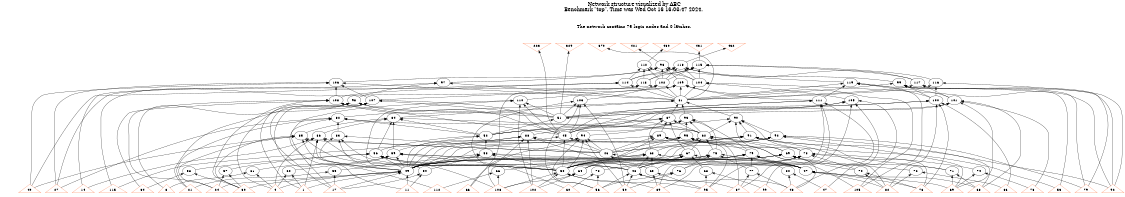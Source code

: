 # Network structure generated by ABC

digraph network {
size = "7.5,10";
center = true;
edge [dir = back];

{
  node [shape = plaintext];
  edge [style = invis];
  LevelTitle1 [label=""];
  LevelTitle2 [label=""];
  Level8 [label = ""];
  Level7 [label = ""];
  Level6 [label = ""];
  Level5 [label = ""];
  Level4 [label = ""];
  Level3 [label = ""];
  Level2 [label = ""];
  Level1 [label = ""];
  Level0 [label = ""];
  LevelTitle1 ->  LevelTitle2 ->  Level8 ->  Level7 ->  Level6 ->  Level5 ->  Level4 ->  Level3 ->  Level2 ->  Level1 ->  Level0;
}

{
  rank = same;
  LevelTitle1;
  title1 [shape=plaintext,
          fontsize=20,
          fontname = "Times-Roman",
          label="Network structure visualized by ABC\nBenchmark \"top\". Time was Wed Oct 16 16:03:47 2024. "
         ];
}

{
  rank = same;
  LevelTitle2;
  title2 [shape=plaintext,
          fontsize=18,
          fontname = "Times-Roman",
          label="The network contains 75 logic nodes and 0 latches.\n"
         ];
}

{
  rank = same;
  Level8;
  Node37 [label = "223", shape = invtriangle, color = coral, fillcolor = coral];
  Node38 [label = "329", shape = invtriangle, color = coral, fillcolor = coral];
  Node39 [label = "370", shape = invtriangle, color = coral, fillcolor = coral];
  Node40 [label = "421", shape = invtriangle, color = coral, fillcolor = coral];
  Node41 [label = "430", shape = invtriangle, color = coral, fillcolor = coral];
  Node42 [label = "431", shape = invtriangle, color = coral, fillcolor = coral];
  Node43 [label = "432", shape = invtriangle, color = coral, fillcolor = coral];
}

{
  rank = same;
  Level7;
  Node96 [label = "96\n", shape = ellipse];
  Node112 [label = "112\n", shape = ellipse];
  Node115 [label = "115\n", shape = ellipse];
  Node118 [label = "118\n", shape = ellipse];
}

{
  rank = same;
  Level6;
  Node97 [label = "97\n", shape = ellipse];
  Node99 [label = "99\n", shape = ellipse];
  Node102 [label = "102\n", shape = ellipse];
  Node104 [label = "104\n", shape = ellipse];
  Node106 [label = "106\n", shape = ellipse];
  Node109 [label = "109\n", shape = ellipse];
  Node113 [label = "113\n", shape = ellipse];
  Node114 [label = "114\n", shape = ellipse];
  Node116 [label = "116\n", shape = ellipse];
  Node117 [label = "117\n", shape = ellipse];
  Node119 [label = "119\n", shape = ellipse];
}

{
  rank = same;
  Level5;
  Node81 [label = "81\n", shape = ellipse];
  Node98 [label = "98\n", shape = ellipse];
  Node100 [label = "100\n", shape = ellipse];
  Node101 [label = "101\n", shape = ellipse];
  Node103 [label = "103\n", shape = ellipse];
  Node105 [label = "105\n", shape = ellipse];
  Node107 [label = "107\n", shape = ellipse];
  Node108 [label = "108\n", shape = ellipse];
  Node110 [label = "110\n", shape = ellipse];
  Node111 [label = "111\n", shape = ellipse];
}

{
  rank = same;
  Level4;
  Node51 [label = "51\n", shape = ellipse];
  Node82 [label = "82\n", shape = ellipse];
  Node84 [label = "84\n", shape = ellipse];
  Node87 [label = "87\n", shape = ellipse];
  Node90 [label = "90\n", shape = ellipse];
  Node93 [label = "93\n", shape = ellipse];
}

{
  rank = same;
  Level3;
  Node45 [label = "45\n", shape = ellipse];
  Node52 [label = "52\n", shape = ellipse];
  Node62 [label = "62\n", shape = ellipse];
  Node83 [label = "83\n", shape = ellipse];
  Node85 [label = "85\n", shape = ellipse];
  Node86 [label = "86\n", shape = ellipse];
  Node88 [label = "88\n", shape = ellipse];
  Node89 [label = "89\n", shape = ellipse];
  Node91 [label = "91\n", shape = ellipse];
  Node92 [label = "92\n", shape = ellipse];
  Node94 [label = "94\n", shape = ellipse];
  Node95 [label = "95\n", shape = ellipse];
}

{
  rank = same;
  Level2;
  Node46 [label = "46\n", shape = ellipse];
  Node53 [label = "53\n", shape = ellipse];
  Node56 [label = "56\n", shape = ellipse];
  Node59 [label = "59\n", shape = ellipse];
  Node63 [label = "63\n", shape = ellipse];
  Node67 [label = "67\n", shape = ellipse];
  Node69 [label = "69\n", shape = ellipse];
  Node73 [label = "73\n", shape = ellipse];
  Node75 [label = "75\n", shape = ellipse];
  Node79 [label = "79\n", shape = ellipse];
}

{
  rank = same;
  Level1;
  Node47 [label = "47\n", shape = ellipse];
  Node48 [label = "48\n", shape = ellipse];
  Node49 [label = "49\n", shape = ellipse];
  Node50 [label = "50\n", shape = ellipse];
  Node54 [label = "54\n", shape = ellipse];
  Node55 [label = "55\n", shape = ellipse];
  Node57 [label = "57\n", shape = ellipse];
  Node58 [label = "58\n", shape = ellipse];
  Node60 [label = "60\n", shape = ellipse];
  Node61 [label = "61\n", shape = ellipse];
  Node64 [label = "64\n", shape = ellipse];
  Node65 [label = "65\n", shape = ellipse];
  Node66 [label = "66\n", shape = ellipse];
  Node68 [label = "68\n", shape = ellipse];
  Node70 [label = "70\n", shape = ellipse];
  Node71 [label = "71\n", shape = ellipse];
  Node72 [label = "72\n", shape = ellipse];
  Node74 [label = "74\n", shape = ellipse];
  Node76 [label = "76\n", shape = ellipse];
  Node77 [label = "77\n", shape = ellipse];
  Node78 [label = "78\n", shape = ellipse];
  Node80 [label = "80\n", shape = ellipse];
}

{
  rank = same;
  Level0;
  Node1 [label = "1", shape = triangle, color = coral, fillcolor = coral];
  Node2 [label = "4", shape = triangle, color = coral, fillcolor = coral];
  Node3 [label = "8", shape = triangle, color = coral, fillcolor = coral];
  Node4 [label = "11", shape = triangle, color = coral, fillcolor = coral];
  Node5 [label = "14", shape = triangle, color = coral, fillcolor = coral];
  Node6 [label = "17", shape = triangle, color = coral, fillcolor = coral];
  Node7 [label = "21", shape = triangle, color = coral, fillcolor = coral];
  Node8 [label = "24", shape = triangle, color = coral, fillcolor = coral];
  Node9 [label = "27", shape = triangle, color = coral, fillcolor = coral];
  Node10 [label = "30", shape = triangle, color = coral, fillcolor = coral];
  Node11 [label = "34", shape = triangle, color = coral, fillcolor = coral];
  Node12 [label = "37", shape = triangle, color = coral, fillcolor = coral];
  Node13 [label = "40", shape = triangle, color = coral, fillcolor = coral];
  Node14 [label = "43", shape = triangle, color = coral, fillcolor = coral];
  Node15 [label = "47", shape = triangle, color = coral, fillcolor = coral];
  Node16 [label = "50", shape = triangle, color = coral, fillcolor = coral];
  Node17 [label = "53", shape = triangle, color = coral, fillcolor = coral];
  Node18 [label = "56", shape = triangle, color = coral, fillcolor = coral];
  Node19 [label = "60", shape = triangle, color = coral, fillcolor = coral];
  Node20 [label = "63", shape = triangle, color = coral, fillcolor = coral];
  Node21 [label = "66", shape = triangle, color = coral, fillcolor = coral];
  Node22 [label = "69", shape = triangle, color = coral, fillcolor = coral];
  Node23 [label = "73", shape = triangle, color = coral, fillcolor = coral];
  Node24 [label = "76", shape = triangle, color = coral, fillcolor = coral];
  Node25 [label = "79", shape = triangle, color = coral, fillcolor = coral];
  Node26 [label = "82", shape = triangle, color = coral, fillcolor = coral];
  Node27 [label = "86", shape = triangle, color = coral, fillcolor = coral];
  Node28 [label = "89", shape = triangle, color = coral, fillcolor = coral];
  Node29 [label = "92", shape = triangle, color = coral, fillcolor = coral];
  Node30 [label = "95", shape = triangle, color = coral, fillcolor = coral];
  Node31 [label = "99", shape = triangle, color = coral, fillcolor = coral];
  Node32 [label = "102", shape = triangle, color = coral, fillcolor = coral];
  Node33 [label = "105", shape = triangle, color = coral, fillcolor = coral];
  Node34 [label = "108", shape = triangle, color = coral, fillcolor = coral];
  Node35 [label = "112", shape = triangle, color = coral, fillcolor = coral];
  Node36 [label = "115", shape = triangle, color = coral, fillcolor = coral];
}

title1 -> title2 [style = invis];
title2 -> Node37 [style = invis];
title2 -> Node38 [style = invis];
title2 -> Node39 [style = invis];
title2 -> Node40 [style = invis];
title2 -> Node41 [style = invis];
title2 -> Node42 [style = invis];
title2 -> Node43 [style = invis];
Node37 -> Node38 [style = invis];
Node38 -> Node39 [style = invis];
Node39 -> Node40 [style = invis];
Node40 -> Node41 [style = invis];
Node41 -> Node42 [style = invis];
Node42 -> Node43 [style = invis];
Node37 -> Node45 [style = solid];
Node38 -> Node51 [style = solid];
Node39 -> Node81 [style = solid];
Node40 -> Node96 [style = solid];
Node41 -> Node112 [style = solid];
Node42 -> Node115 [style = solid];
Node43 -> Node118 [style = solid];
Node45 -> Node46 [style = solid];
Node45 -> Node49 [style = solid];
Node45 -> Node50 [style = solid];
Node46 -> Node47 [style = solid];
Node46 -> Node48 [style = solid];
Node47 -> Node20 [style = solid];
Node47 -> Node22 [style = solid];
Node47 -> Node24 [style = solid];
Node47 -> Node26 [style = solid];
Node48 -> Node12 [style = solid];
Node48 -> Node14 [style = solid];
Node48 -> Node16 [style = solid];
Node48 -> Node18 [style = solid];
Node49 -> Node1 [style = solid];
Node49 -> Node2 [style = solid];
Node49 -> Node4 [style = solid];
Node49 -> Node6 [style = solid];
Node49 -> Node8 [style = solid];
Node49 -> Node10 [style = solid];
Node50 -> Node28 [style = solid];
Node50 -> Node30 [style = solid];
Node50 -> Node32 [style = solid];
Node50 -> Node34 [style = solid];
Node51 -> Node52 [style = solid];
Node51 -> Node62 [style = solid];
Node52 -> Node53 [style = solid];
Node52 -> Node56 [style = solid];
Node52 -> Node59 [style = solid];
Node53 -> Node54 [style = solid];
Node53 -> Node49 [style = solid];
Node53 -> Node50 [style = solid];
Node53 -> Node47 [style = solid];
Node53 -> Node48 [style = solid];
Node53 -> Node55 [style = solid];
Node54 -> Node4 [style = solid];
Node54 -> Node6 [style = solid];
Node55 -> Node6 [style = solid];
Node55 -> Node7 [style = solid];
Node56 -> Node57 [style = solid];
Node56 -> Node49 [style = solid];
Node56 -> Node50 [style = solid];
Node56 -> Node47 [style = solid];
Node56 -> Node48 [style = solid];
Node56 -> Node58 [style = solid];
Node57 -> Node8 [style = solid];
Node57 -> Node10 [style = solid];
Node58 -> Node10 [style = solid];
Node58 -> Node11 [style = solid];
Node59 -> Node60 [style = solid];
Node59 -> Node49 [style = solid];
Node59 -> Node50 [style = solid];
Node59 -> Node47 [style = solid];
Node59 -> Node48 [style = solid];
Node59 -> Node61 [style = solid];
Node60 -> Node1 [style = solid];
Node60 -> Node2 [style = solid];
Node61 -> Node2 [style = solid];
Node61 -> Node3 [style = solid];
Node62 -> Node63 [style = solid];
Node62 -> Node67 [style = solid];
Node62 -> Node69 [style = solid];
Node62 -> Node73 [style = solid];
Node62 -> Node75 [style = solid];
Node62 -> Node79 [style = solid];
Node63 -> Node49 [style = solid];
Node63 -> Node64 [style = solid];
Node63 -> Node65 [style = solid];
Node63 -> Node47 [style = solid];
Node63 -> Node48 [style = solid];
Node63 -> Node66 [style = solid];
Node64 -> Node32 [style = solid];
Node64 -> Node34 [style = solid];
Node65 -> Node28 [style = solid];
Node65 -> Node30 [style = solid];
Node66 -> Node34 [style = solid];
Node66 -> Node35 [style = solid];
Node67 -> Node49 [style = solid];
Node67 -> Node64 [style = solid];
Node67 -> Node65 [style = solid];
Node67 -> Node47 [style = solid];
Node67 -> Node48 [style = solid];
Node67 -> Node68 [style = solid];
Node68 -> Node30 [style = solid];
Node68 -> Node31 [style = solid];
Node69 -> Node49 [style = solid];
Node69 -> Node50 [style = solid];
Node69 -> Node70 [style = solid];
Node69 -> Node71 [style = solid];
Node69 -> Node48 [style = solid];
Node69 -> Node72 [style = solid];
Node70 -> Node24 [style = solid];
Node70 -> Node26 [style = solid];
Node71 -> Node20 [style = solid];
Node71 -> Node22 [style = solid];
Node72 -> Node26 [style = solid];
Node72 -> Node27 [style = solid];
Node73 -> Node49 [style = solid];
Node73 -> Node50 [style = solid];
Node73 -> Node70 [style = solid];
Node73 -> Node71 [style = solid];
Node73 -> Node48 [style = solid];
Node73 -> Node74 [style = solid];
Node74 -> Node22 [style = solid];
Node74 -> Node23 [style = solid];
Node75 -> Node49 [style = solid];
Node75 -> Node50 [style = solid];
Node75 -> Node47 [style = solid];
Node75 -> Node76 [style = solid];
Node75 -> Node77 [style = solid];
Node75 -> Node78 [style = solid];
Node76 -> Node16 [style = solid];
Node76 -> Node18 [style = solid];
Node77 -> Node12 [style = solid];
Node77 -> Node14 [style = solid];
Node78 -> Node18 [style = solid];
Node78 -> Node19 [style = solid];
Node79 -> Node49 [style = solid];
Node79 -> Node50 [style = solid];
Node79 -> Node47 [style = solid];
Node79 -> Node76 [style = solid];
Node79 -> Node77 [style = solid];
Node79 -> Node80 [style = solid];
Node80 -> Node14 [style = solid];
Node80 -> Node15 [style = solid];
Node81 -> Node82 [style = solid];
Node81 -> Node84 [style = solid];
Node81 -> Node87 [style = solid];
Node81 -> Node90 [style = solid];
Node81 -> Node93 [style = solid];
Node82 -> Node83 [style = solid];
Node82 -> Node52 [style = solid];
Node82 -> Node62 [style = solid];
Node82 -> Node6 [style = solid];
Node82 -> Node7 [style = solid];
Node82 -> Node9 [style = solid];
Node83 -> Node46 [style = solid];
Node83 -> Node54 [style = solid];
Node83 -> Node49 [style = solid];
Node83 -> Node50 [style = solid];
Node84 -> Node52 [style = solid];
Node84 -> Node62 [style = solid];
Node84 -> Node85 [style = solid];
Node84 -> Node86 [style = solid];
Node84 -> Node56 [style = solid];
Node84 -> Node59 [style = solid];
Node85 -> Node46 [style = solid];
Node85 -> Node49 [style = solid];
Node85 -> Node50 [style = solid];
Node85 -> Node8 [style = solid];
Node85 -> Node10 [style = solid];
Node85 -> Node13 [style = solid];
Node86 -> Node46 [style = solid];
Node86 -> Node49 [style = solid];
Node86 -> Node50 [style = solid];
Node86 -> Node1 [style = solid];
Node86 -> Node2 [style = solid];
Node86 -> Node5 [style = solid];
Node87 -> Node52 [style = solid];
Node87 -> Node62 [style = solid];
Node87 -> Node88 [style = solid];
Node87 -> Node89 [style = solid];
Node87 -> Node63 [style = solid];
Node87 -> Node67 [style = solid];
Node88 -> Node46 [style = solid];
Node88 -> Node49 [style = solid];
Node88 -> Node65 [style = solid];
Node88 -> Node32 [style = solid];
Node88 -> Node34 [style = solid];
Node88 -> Node36 [style = solid];
Node89 -> Node46 [style = solid];
Node89 -> Node49 [style = solid];
Node89 -> Node64 [style = solid];
Node89 -> Node28 [style = solid];
Node89 -> Node30 [style = solid];
Node89 -> Node33 [style = solid];
Node90 -> Node52 [style = solid];
Node90 -> Node62 [style = solid];
Node90 -> Node91 [style = solid];
Node90 -> Node92 [style = solid];
Node90 -> Node69 [style = solid];
Node90 -> Node73 [style = solid];
Node91 -> Node46 [style = solid];
Node91 -> Node49 [style = solid];
Node91 -> Node50 [style = solid];
Node91 -> Node24 [style = solid];
Node91 -> Node26 [style = solid];
Node91 -> Node29 [style = solid];
Node92 -> Node46 [style = solid];
Node92 -> Node49 [style = solid];
Node92 -> Node50 [style = solid];
Node92 -> Node20 [style = solid];
Node92 -> Node22 [style = solid];
Node92 -> Node25 [style = solid];
Node93 -> Node52 [style = solid];
Node93 -> Node62 [style = solid];
Node93 -> Node94 [style = solid];
Node93 -> Node95 [style = solid];
Node93 -> Node75 [style = solid];
Node93 -> Node79 [style = solid];
Node94 -> Node46 [style = solid];
Node94 -> Node49 [style = solid];
Node94 -> Node50 [style = solid];
Node94 -> Node16 [style = solid];
Node94 -> Node18 [style = solid];
Node94 -> Node21 [style = solid];
Node95 -> Node46 [style = solid];
Node95 -> Node49 [style = solid];
Node95 -> Node50 [style = solid];
Node95 -> Node12 [style = solid];
Node95 -> Node14 [style = solid];
Node95 -> Node17 [style = solid];
Node96 -> Node97 [style = solid];
Node96 -> Node99 [style = solid];
Node96 -> Node102 [style = solid];
Node96 -> Node104 [style = solid];
Node96 -> Node106 [style = solid];
Node96 -> Node109 [style = solid];
Node97 -> Node81 [style = solid];
Node97 -> Node98 [style = solid];
Node97 -> Node5 [style = solid];
Node98 -> Node51 [style = solid];
Node98 -> Node45 [style = solid];
Node98 -> Node1 [style = solid];
Node98 -> Node2 [style = solid];
Node98 -> Node3 [style = solid];
Node99 -> Node81 [style = solid];
Node99 -> Node100 [style = solid];
Node99 -> Node101 [style = solid];
Node99 -> Node25 [style = solid];
Node99 -> Node29 [style = solid];
Node100 -> Node51 [style = solid];
Node100 -> Node45 [style = solid];
Node100 -> Node24 [style = solid];
Node100 -> Node26 [style = solid];
Node100 -> Node27 [style = solid];
Node101 -> Node51 [style = solid];
Node101 -> Node45 [style = solid];
Node101 -> Node20 [style = solid];
Node101 -> Node22 [style = solid];
Node101 -> Node23 [style = solid];
Node102 -> Node81 [style = solid];
Node102 -> Node103 [style = solid];
Node102 -> Node21 [style = solid];
Node103 -> Node51 [style = solid];
Node103 -> Node45 [style = solid];
Node103 -> Node16 [style = solid];
Node103 -> Node18 [style = solid];
Node103 -> Node19 [style = solid];
Node104 -> Node81 [style = solid];
Node104 -> Node105 [style = solid];
Node104 -> Node17 [style = solid];
Node105 -> Node51 [style = solid];
Node105 -> Node45 [style = solid];
Node105 -> Node12 [style = solid];
Node105 -> Node14 [style = solid];
Node105 -> Node15 [style = solid];
Node106 -> Node81 [style = solid];
Node106 -> Node107 [style = solid];
Node106 -> Node108 [style = solid];
Node106 -> Node9 [style = solid];
Node106 -> Node13 [style = solid];
Node107 -> Node51 [style = solid];
Node107 -> Node45 [style = solid];
Node107 -> Node4 [style = solid];
Node107 -> Node6 [style = solid];
Node107 -> Node7 [style = solid];
Node108 -> Node51 [style = solid];
Node108 -> Node45 [style = solid];
Node108 -> Node8 [style = solid];
Node108 -> Node10 [style = solid];
Node108 -> Node11 [style = solid];
Node109 -> Node81 [style = solid];
Node109 -> Node110 [style = solid];
Node109 -> Node111 [style = solid];
Node109 -> Node33 [style = solid];
Node109 -> Node36 [style = solid];
Node110 -> Node51 [style = solid];
Node110 -> Node45 [style = solid];
Node110 -> Node32 [style = solid];
Node110 -> Node34 [style = solid];
Node110 -> Node35 [style = solid];
Node111 -> Node51 [style = solid];
Node111 -> Node45 [style = solid];
Node111 -> Node28 [style = solid];
Node111 -> Node30 [style = solid];
Node111 -> Node31 [style = solid];
Node112 -> Node102 [style = solid];
Node112 -> Node104 [style = solid];
Node112 -> Node113 [style = solid];
Node112 -> Node114 [style = solid];
Node113 -> Node81 [style = solid];
Node113 -> Node107 [style = solid];
Node113 -> Node9 [style = solid];
Node114 -> Node81 [style = solid];
Node114 -> Node108 [style = solid];
Node114 -> Node13 [style = solid];
Node115 -> Node116 [style = solid];
Node115 -> Node117 [style = solid];
Node115 -> Node102 [style = solid];
Node115 -> Node104 [style = solid];
Node115 -> Node113 [style = solid];
Node115 -> Node114 [style = solid];
Node116 -> Node81 [style = solid];
Node116 -> Node100 [style = solid];
Node116 -> Node29 [style = solid];
Node117 -> Node81 [style = solid];
Node117 -> Node101 [style = solid];
Node117 -> Node25 [style = solid];
Node118 -> Node117 [style = solid];
Node118 -> Node102 [style = solid];
Node118 -> Node104 [style = solid];
Node118 -> Node113 [style = solid];
Node118 -> Node114 [style = solid];
Node118 -> Node119 [style = solid];
Node119 -> Node81 [style = solid];
Node119 -> Node100 [style = solid];
Node119 -> Node111 [style = solid];
Node119 -> Node29 [style = solid];
Node119 -> Node33 [style = solid];
}

